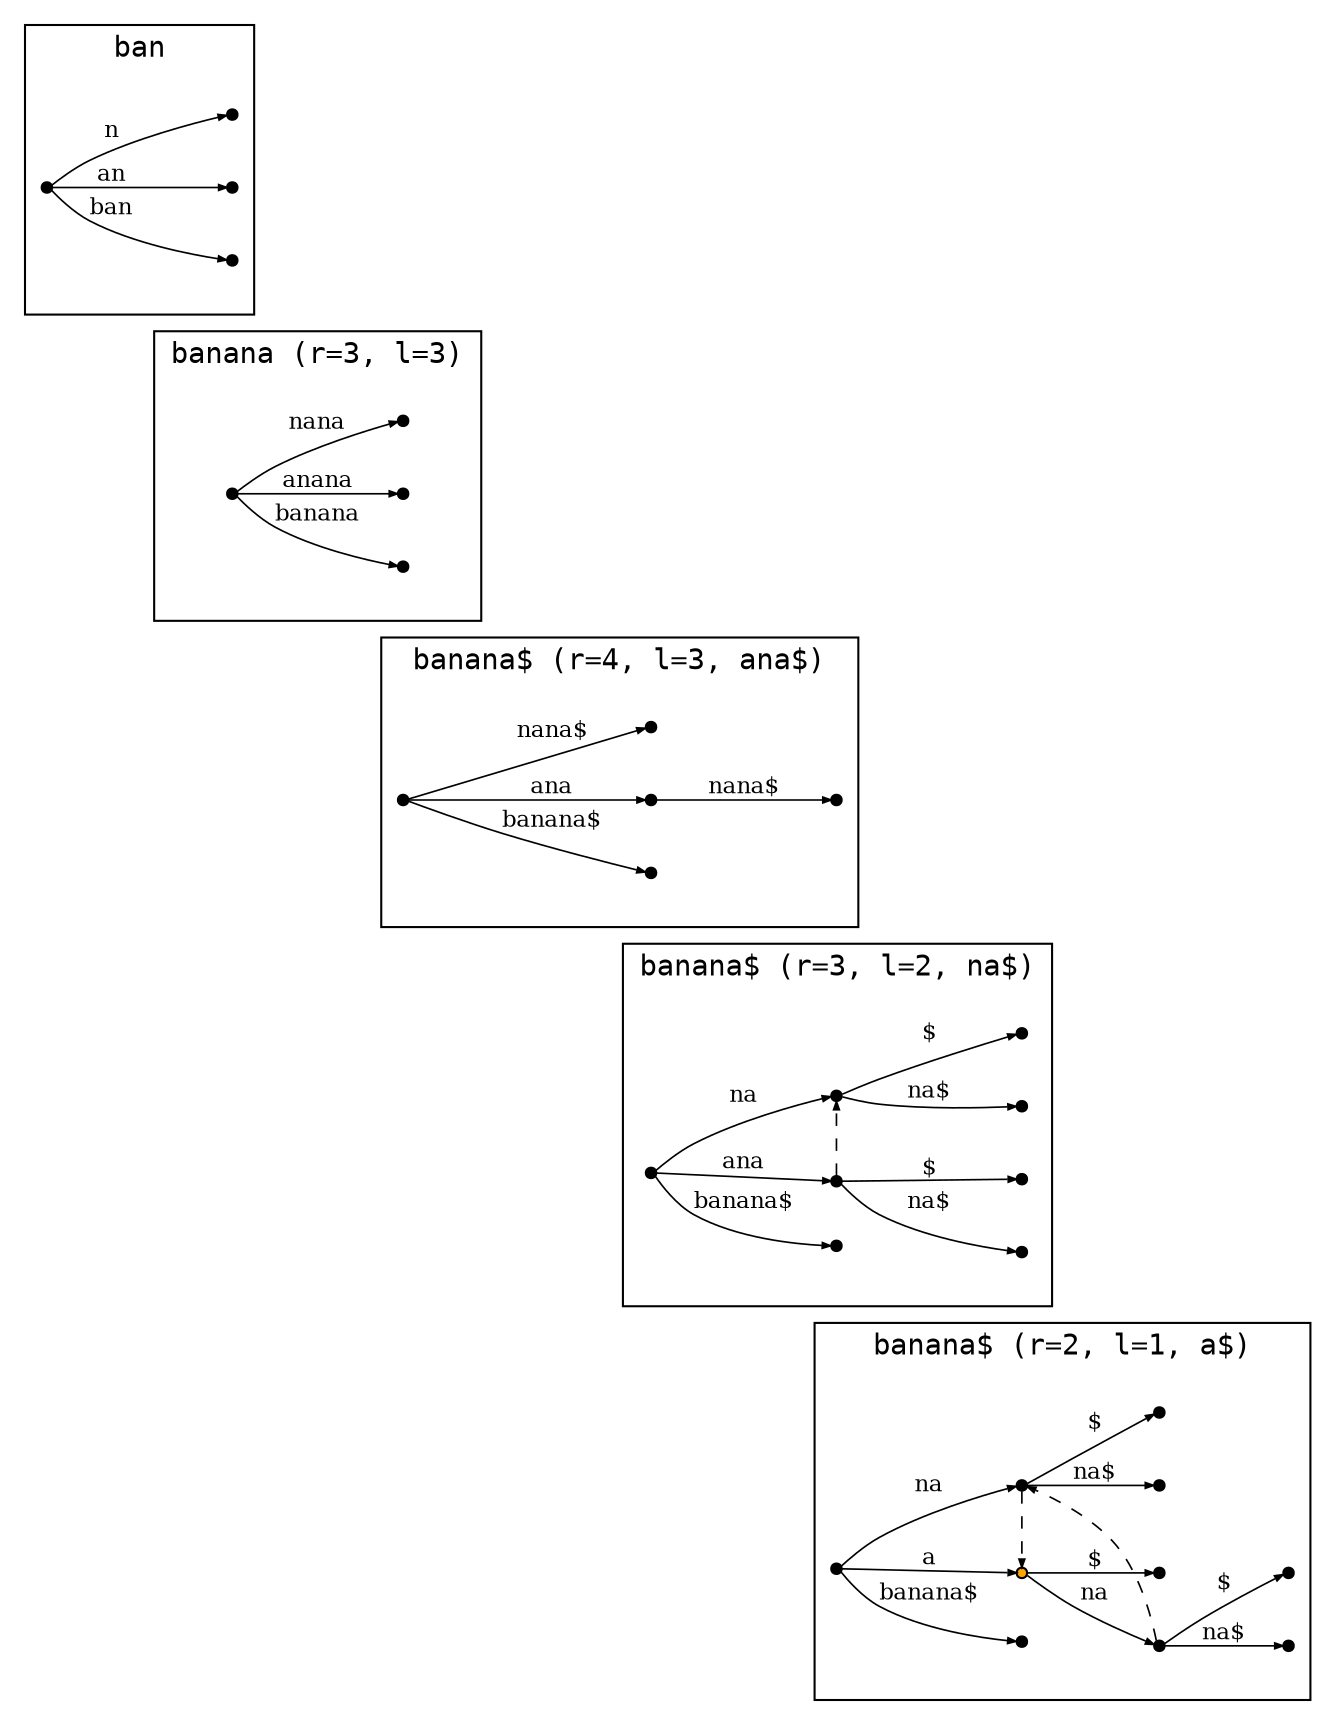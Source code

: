 digraph {
	rankdir="LR";  // horizontal layout
    node [label="" size="0.001" shape="circle" height="0.07" fillcolor="black" style="filled"]
    edge [fontsize="11" arrowsize="0.4" len="1.0" penwidth="0.8"]
    fontname="monospace"

    subgraph cluster_0 {
        label = "ban"
        0

        r0 -> r0b [label="ban"]
        r0 -> r0a [label="an"]
        r0 -> r0n [label="n"]
    }

    subgraph cluster_1 {
        label = "banana (r=3, l=3)"
        1

        r1 -> r1b [label="banana"]
        r1 -> r1a [label="anana"]
        r1 -> r1n [label="nana"]
    }

    subgraph cluster_2 {
        label = "banana$ (r=4, l=3, ana$)"
        2

        r2 -> r2b [label="banana$"]
        r2 -> r2a [label="ana"]
        r2a -> r2ab [label="nana$"]

        r2 -> r2n [label="nana$"]
    }

    subgraph cluster_3 {
        label = "banana$ (r=3, l=2, na$)"
        3

        r3 -> r3b [label="banana$"]
        r3 -> r3a [label="ana"]
        r3a -> r3an [label="na$"]
        r3a -> r3a_ [label="$"]

        r3 -> r3n [label="na"]
        r3n -> r3nn [label="na$"]
        r3n -> r3n_ [label="$"]

        r3a -> r3n [style="dashed" constraint=false]
    }

    subgraph cluster_4 {
        label = "banana$ (r=2, l=1, a$)"
        4

        r4 -> r4b [label="banana$"]
        r4 -> r4a [label="a"]
        r4a -> r4an [label="na"]
        r4a -> r4a_ [label="$"]

        r4an -> r4ann [label="na$"]
        r4an -> r4an_ [label="$"]

        r4 -> r4n [label="na"]
        r4n -> r4nn [label="na$"]
        r4n -> r4n_ [label="$"]

        r4a [fillcolor="orange"]
        r4an -> r4n [style="dashed" constraint=false]
        r4n -> r4a [style="dashed" constraint=false]
    }

    0 -> 1 -> 2 -> 3 -> 4 [style="invis"]
    0, 1, 2, 3, 4 [style="invis"]
}

